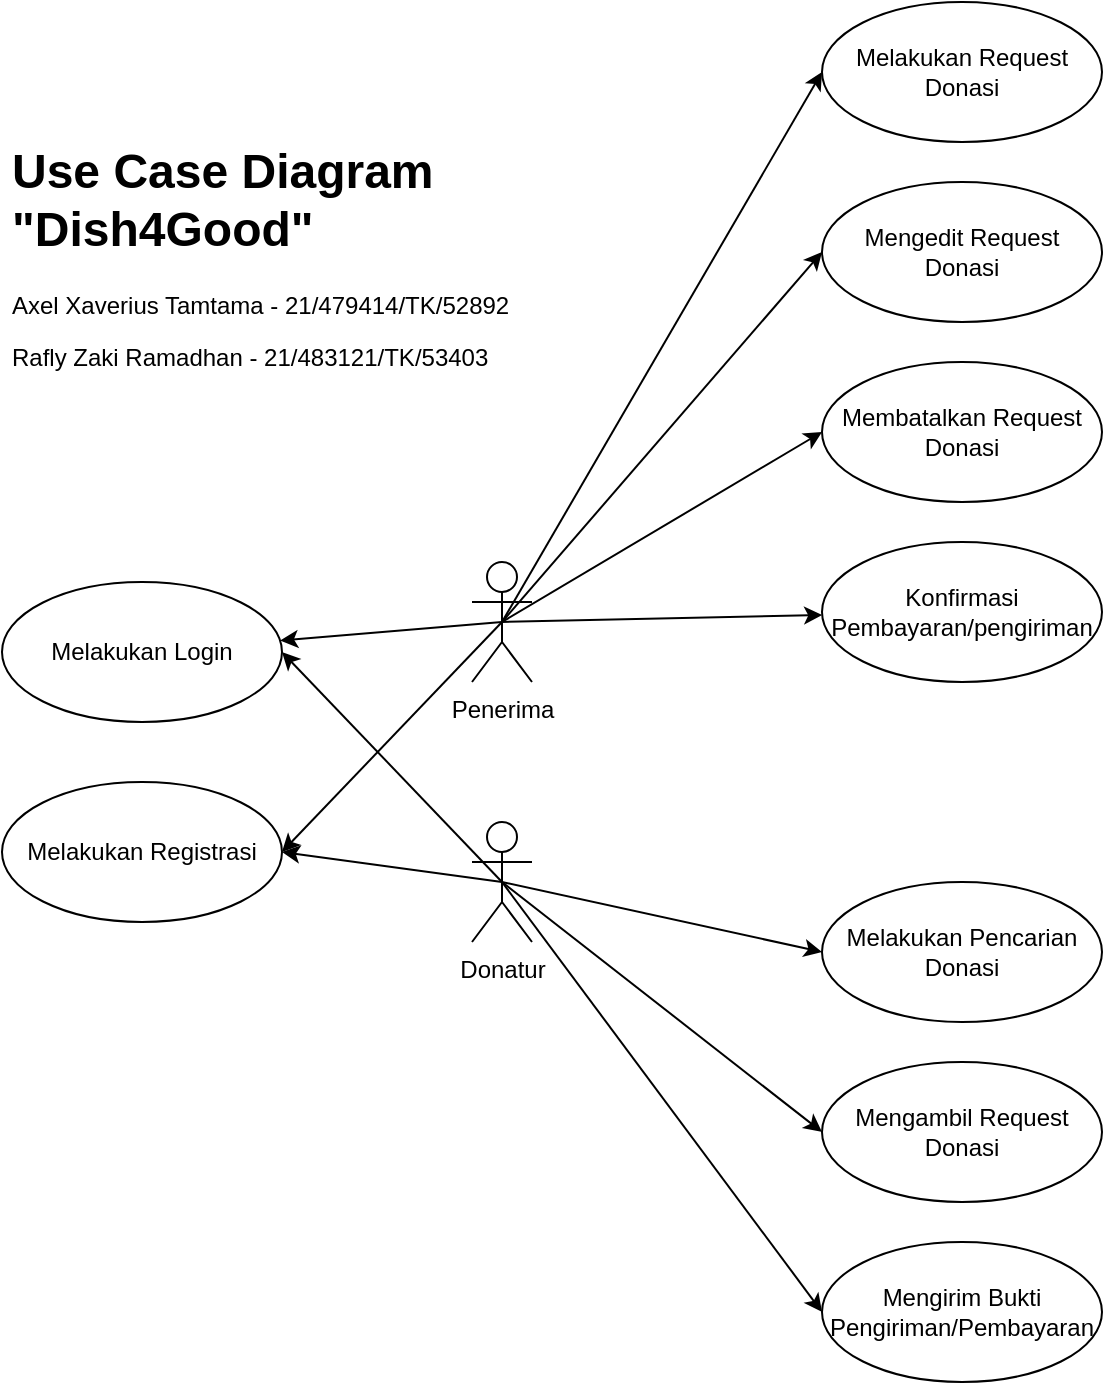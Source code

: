 <mxfile version="21.7.5" type="github" pages="5">
  <diagram name="Use Case Diagram" id="jdizC4G4V4GC6viA4dHk">
    <mxGraphModel dx="1050" dy="566" grid="1" gridSize="10" guides="1" tooltips="1" connect="1" arrows="1" fold="1" page="1" pageScale="1" pageWidth="850" pageHeight="1100" math="0" shadow="0">
      <root>
        <mxCell id="0" />
        <mxCell id="1" parent="0" />
        <mxCell id="Zhkh6xf_W44Lu3d82fxu-1" style="edgeStyle=none;rounded=0;orthogonalLoop=1;jettySize=auto;html=1;exitX=0.5;exitY=0.5;exitDx=0;exitDy=0;exitPerimeter=0;entryX=1;entryY=0.5;entryDx=0;entryDy=0;" edge="1" parent="1" source="Zhkh6xf_W44Lu3d82fxu-6" target="Zhkh6xf_W44Lu3d82fxu-14">
          <mxGeometry relative="1" as="geometry" />
        </mxCell>
        <mxCell id="Zhkh6xf_W44Lu3d82fxu-2" style="edgeStyle=none;rounded=0;orthogonalLoop=1;jettySize=auto;html=1;exitX=0.5;exitY=0.5;exitDx=0;exitDy=0;exitPerimeter=0;entryX=1;entryY=0.5;entryDx=0;entryDy=0;" edge="1" parent="1" source="Zhkh6xf_W44Lu3d82fxu-6" target="Zhkh6xf_W44Lu3d82fxu-15">
          <mxGeometry relative="1" as="geometry" />
        </mxCell>
        <mxCell id="Zhkh6xf_W44Lu3d82fxu-3" style="edgeStyle=none;rounded=0;orthogonalLoop=1;jettySize=auto;html=1;exitX=0.5;exitY=0.5;exitDx=0;exitDy=0;exitPerimeter=0;entryX=0;entryY=0.5;entryDx=0;entryDy=0;" edge="1" parent="1" source="Zhkh6xf_W44Lu3d82fxu-6" target="Zhkh6xf_W44Lu3d82fxu-16">
          <mxGeometry relative="1" as="geometry" />
        </mxCell>
        <mxCell id="Zhkh6xf_W44Lu3d82fxu-4" style="edgeStyle=none;rounded=0;orthogonalLoop=1;jettySize=auto;html=1;exitX=0.5;exitY=0.5;exitDx=0;exitDy=0;exitPerimeter=0;entryX=0;entryY=0.5;entryDx=0;entryDy=0;" edge="1" parent="1" source="Zhkh6xf_W44Lu3d82fxu-6" target="Zhkh6xf_W44Lu3d82fxu-20">
          <mxGeometry relative="1" as="geometry" />
        </mxCell>
        <mxCell id="Zhkh6xf_W44Lu3d82fxu-5" style="edgeStyle=none;rounded=0;orthogonalLoop=1;jettySize=auto;html=1;exitX=0.5;exitY=0.5;exitDx=0;exitDy=0;exitPerimeter=0;entryX=0;entryY=0.5;entryDx=0;entryDy=0;" edge="1" parent="1" source="Zhkh6xf_W44Lu3d82fxu-6" target="Zhkh6xf_W44Lu3d82fxu-21">
          <mxGeometry relative="1" as="geometry" />
        </mxCell>
        <mxCell id="Zhkh6xf_W44Lu3d82fxu-6" value="Donatur" style="shape=umlActor;verticalLabelPosition=bottom;verticalAlign=top;html=1;" vertex="1" parent="1">
          <mxGeometry x="395" y="615" width="30" height="60" as="geometry" />
        </mxCell>
        <mxCell id="Zhkh6xf_W44Lu3d82fxu-7" style="edgeStyle=none;rounded=0;orthogonalLoop=1;jettySize=auto;html=1;exitX=0.5;exitY=0.5;exitDx=0;exitDy=0;exitPerimeter=0;" edge="1" parent="1" source="Zhkh6xf_W44Lu3d82fxu-13" target="Zhkh6xf_W44Lu3d82fxu-15">
          <mxGeometry relative="1" as="geometry" />
        </mxCell>
        <mxCell id="Zhkh6xf_W44Lu3d82fxu-8" style="edgeStyle=none;rounded=0;orthogonalLoop=1;jettySize=auto;html=1;exitX=0.5;exitY=0.5;exitDx=0;exitDy=0;exitPerimeter=0;entryX=1;entryY=0.5;entryDx=0;entryDy=0;" edge="1" parent="1" source="Zhkh6xf_W44Lu3d82fxu-13" target="Zhkh6xf_W44Lu3d82fxu-14">
          <mxGeometry relative="1" as="geometry" />
        </mxCell>
        <mxCell id="Zhkh6xf_W44Lu3d82fxu-9" style="edgeStyle=none;rounded=0;orthogonalLoop=1;jettySize=auto;html=1;exitX=0.5;exitY=0.5;exitDx=0;exitDy=0;exitPerimeter=0;entryX=0;entryY=0.5;entryDx=0;entryDy=0;" edge="1" parent="1" source="Zhkh6xf_W44Lu3d82fxu-13" target="Zhkh6xf_W44Lu3d82fxu-17">
          <mxGeometry relative="1" as="geometry" />
        </mxCell>
        <mxCell id="Zhkh6xf_W44Lu3d82fxu-10" style="edgeStyle=none;rounded=0;orthogonalLoop=1;jettySize=auto;html=1;exitX=0.5;exitY=0.5;exitDx=0;exitDy=0;exitPerimeter=0;entryX=0;entryY=0.5;entryDx=0;entryDy=0;" edge="1" parent="1" source="Zhkh6xf_W44Lu3d82fxu-13" target="Zhkh6xf_W44Lu3d82fxu-18">
          <mxGeometry relative="1" as="geometry" />
        </mxCell>
        <mxCell id="Zhkh6xf_W44Lu3d82fxu-11" style="edgeStyle=none;rounded=0;orthogonalLoop=1;jettySize=auto;html=1;exitX=0.5;exitY=0.5;exitDx=0;exitDy=0;exitPerimeter=0;entryX=0;entryY=0.5;entryDx=0;entryDy=0;" edge="1" parent="1" source="Zhkh6xf_W44Lu3d82fxu-13" target="Zhkh6xf_W44Lu3d82fxu-19">
          <mxGeometry relative="1" as="geometry" />
        </mxCell>
        <mxCell id="Zhkh6xf_W44Lu3d82fxu-12" style="edgeStyle=none;rounded=0;orthogonalLoop=1;jettySize=auto;html=1;exitX=0.5;exitY=0.5;exitDx=0;exitDy=0;exitPerimeter=0;" edge="1" parent="1" source="Zhkh6xf_W44Lu3d82fxu-13" target="Zhkh6xf_W44Lu3d82fxu-22">
          <mxGeometry relative="1" as="geometry" />
        </mxCell>
        <mxCell id="Zhkh6xf_W44Lu3d82fxu-13" value="Penerima" style="shape=umlActor;verticalLabelPosition=bottom;verticalAlign=top;html=1;" vertex="1" parent="1">
          <mxGeometry x="395" y="485" width="30" height="60" as="geometry" />
        </mxCell>
        <mxCell id="Zhkh6xf_W44Lu3d82fxu-14" value="Melakukan Registrasi" style="ellipse;whiteSpace=wrap;html=1;" vertex="1" parent="1">
          <mxGeometry x="160" y="595" width="140" height="70" as="geometry" />
        </mxCell>
        <mxCell id="Zhkh6xf_W44Lu3d82fxu-15" value="Melakukan Login" style="ellipse;whiteSpace=wrap;html=1;" vertex="1" parent="1">
          <mxGeometry x="160" y="495" width="140" height="70" as="geometry" />
        </mxCell>
        <mxCell id="Zhkh6xf_W44Lu3d82fxu-16" value="Melakukan Pencarian Donasi" style="ellipse;whiteSpace=wrap;html=1;" vertex="1" parent="1">
          <mxGeometry x="570" y="645" width="140" height="70" as="geometry" />
        </mxCell>
        <mxCell id="Zhkh6xf_W44Lu3d82fxu-17" value="Melakukan Request Donasi" style="ellipse;whiteSpace=wrap;html=1;" vertex="1" parent="1">
          <mxGeometry x="570" y="205" width="140" height="70" as="geometry" />
        </mxCell>
        <mxCell id="Zhkh6xf_W44Lu3d82fxu-18" value="Mengedit Request Donasi" style="ellipse;whiteSpace=wrap;html=1;" vertex="1" parent="1">
          <mxGeometry x="570" y="295" width="140" height="70" as="geometry" />
        </mxCell>
        <mxCell id="Zhkh6xf_W44Lu3d82fxu-19" value="Membatalkan Request Donasi" style="ellipse;whiteSpace=wrap;html=1;" vertex="1" parent="1">
          <mxGeometry x="570" y="385" width="140" height="70" as="geometry" />
        </mxCell>
        <mxCell id="Zhkh6xf_W44Lu3d82fxu-20" value="Mengambil Request Donasi" style="ellipse;whiteSpace=wrap;html=1;" vertex="1" parent="1">
          <mxGeometry x="570" y="735" width="140" height="70" as="geometry" />
        </mxCell>
        <mxCell id="Zhkh6xf_W44Lu3d82fxu-21" value="Mengirim Bukti Pengiriman/Pembayaran" style="ellipse;whiteSpace=wrap;html=1;" vertex="1" parent="1">
          <mxGeometry x="570" y="825" width="140" height="70" as="geometry" />
        </mxCell>
        <mxCell id="Zhkh6xf_W44Lu3d82fxu-22" value="Konfirmasi Pembayaran/pengiriman" style="ellipse;whiteSpace=wrap;html=1;" vertex="1" parent="1">
          <mxGeometry x="570" y="475" width="140" height="70" as="geometry" />
        </mxCell>
        <mxCell id="Zhkh6xf_W44Lu3d82fxu-23" value="&lt;h1&gt;Use Case Diagram &quot;Dish4Good&quot;&lt;/h1&gt;&lt;p&gt;Axel Xaverius Tamtama - 21/479414/TK/52892&amp;nbsp;&lt;/p&gt;&lt;p&gt;Rafly Zaki Ramadhan - 21/483121/TK/53403&lt;/p&gt;" style="text;html=1;strokeColor=none;fillColor=none;spacing=5;spacingTop=-20;whiteSpace=wrap;overflow=hidden;rounded=0;" vertex="1" parent="1">
          <mxGeometry x="160" y="270" width="280" height="120" as="geometry" />
        </mxCell>
      </root>
    </mxGraphModel>
  </diagram>
  <diagram id="bWpQsI8a0Fwr5JxNZwEe" name="Use Case Diagram - Axel">
    <mxGraphModel dx="1050" dy="566" grid="1" gridSize="10" guides="1" tooltips="1" connect="1" arrows="1" fold="1" page="1" pageScale="1" pageWidth="850" pageHeight="1100" math="0" shadow="0">
      <root>
        <mxCell id="0" />
        <mxCell id="1" parent="0" />
        <mxCell id="-gU4_IUoy-lOwdRJ4B9X-2" style="edgeStyle=none;rounded=0;orthogonalLoop=1;jettySize=auto;html=1;exitX=0.5;exitY=0.5;exitDx=0;exitDy=0;exitPerimeter=0;entryX=0;entryY=0.5;entryDx=0;entryDy=0;" edge="1" parent="1" source="-gU4_IUoy-lOwdRJ4B9X-7" target="-gU4_IUoy-lOwdRJ4B9X-15">
          <mxGeometry relative="1" as="geometry" />
        </mxCell>
        <mxCell id="-gU4_IUoy-lOwdRJ4B9X-3" style="edgeStyle=none;rounded=0;orthogonalLoop=1;jettySize=auto;html=1;exitX=0.5;exitY=0.5;exitDx=0;exitDy=0;exitPerimeter=0;entryX=0;entryY=1;entryDx=0;entryDy=0;" edge="1" parent="1" source="-gU4_IUoy-lOwdRJ4B9X-7" target="-gU4_IUoy-lOwdRJ4B9X-16">
          <mxGeometry relative="1" as="geometry" />
        </mxCell>
        <mxCell id="-gU4_IUoy-lOwdRJ4B9X-4" style="edgeStyle=none;rounded=0;orthogonalLoop=1;jettySize=auto;html=1;exitX=0.5;exitY=0.5;exitDx=0;exitDy=0;exitPerimeter=0;entryX=0;entryY=0.5;entryDx=0;entryDy=0;" edge="1" parent="1" source="-gU4_IUoy-lOwdRJ4B9X-7" target="-gU4_IUoy-lOwdRJ4B9X-17">
          <mxGeometry relative="1" as="geometry" />
        </mxCell>
        <mxCell id="-gU4_IUoy-lOwdRJ4B9X-5" style="edgeStyle=none;rounded=0;orthogonalLoop=1;jettySize=auto;html=1;exitX=0.5;exitY=0.5;exitDx=0;exitDy=0;exitPerimeter=0;entryX=0;entryY=0.5;entryDx=0;entryDy=0;" edge="1" parent="1" source="-gU4_IUoy-lOwdRJ4B9X-7" target="-gU4_IUoy-lOwdRJ4B9X-21">
          <mxGeometry relative="1" as="geometry" />
        </mxCell>
        <mxCell id="-gU4_IUoy-lOwdRJ4B9X-6" style="edgeStyle=none;rounded=0;orthogonalLoop=1;jettySize=auto;html=1;exitX=0.5;exitY=0.5;exitDx=0;exitDy=0;exitPerimeter=0;entryX=0;entryY=0.5;entryDx=0;entryDy=0;" edge="1" parent="1" source="-gU4_IUoy-lOwdRJ4B9X-7" target="-gU4_IUoy-lOwdRJ4B9X-22">
          <mxGeometry relative="1" as="geometry" />
        </mxCell>
        <mxCell id="-gU4_IUoy-lOwdRJ4B9X-7" value="Donatur" style="shape=umlActor;verticalLabelPosition=bottom;verticalAlign=top;html=1;" vertex="1" parent="1">
          <mxGeometry x="150" y="660" width="30" height="60" as="geometry" />
        </mxCell>
        <mxCell id="-gU4_IUoy-lOwdRJ4B9X-8" style="edgeStyle=none;rounded=0;orthogonalLoop=1;jettySize=auto;html=1;exitX=0.5;exitY=0.5;exitDx=0;exitDy=0;exitPerimeter=0;" edge="1" parent="1" source="-gU4_IUoy-lOwdRJ4B9X-14" target="-gU4_IUoy-lOwdRJ4B9X-16">
          <mxGeometry relative="1" as="geometry" />
        </mxCell>
        <mxCell id="-gU4_IUoy-lOwdRJ4B9X-9" style="edgeStyle=none;rounded=0;orthogonalLoop=1;jettySize=auto;html=1;exitX=0.5;exitY=0.5;exitDx=0;exitDy=0;exitPerimeter=0;entryX=0.5;entryY=0;entryDx=0;entryDy=0;" edge="1" parent="1" source="-gU4_IUoy-lOwdRJ4B9X-14" target="-gU4_IUoy-lOwdRJ4B9X-15">
          <mxGeometry relative="1" as="geometry" />
        </mxCell>
        <mxCell id="-gU4_IUoy-lOwdRJ4B9X-10" style="edgeStyle=none;rounded=0;orthogonalLoop=1;jettySize=auto;html=1;exitX=0.5;exitY=0.5;exitDx=0;exitDy=0;exitPerimeter=0;entryX=0;entryY=0.5;entryDx=0;entryDy=0;" edge="1" parent="1" source="-gU4_IUoy-lOwdRJ4B9X-14" target="-gU4_IUoy-lOwdRJ4B9X-18">
          <mxGeometry relative="1" as="geometry" />
        </mxCell>
        <mxCell id="-gU4_IUoy-lOwdRJ4B9X-11" style="edgeStyle=none;rounded=0;orthogonalLoop=1;jettySize=auto;html=1;exitX=0.5;exitY=0.5;exitDx=0;exitDy=0;exitPerimeter=0;entryX=0;entryY=0.5;entryDx=0;entryDy=0;" edge="1" parent="1" source="-gU4_IUoy-lOwdRJ4B9X-14" target="-gU4_IUoy-lOwdRJ4B9X-19">
          <mxGeometry relative="1" as="geometry" />
        </mxCell>
        <mxCell id="-gU4_IUoy-lOwdRJ4B9X-12" style="edgeStyle=none;rounded=0;orthogonalLoop=1;jettySize=auto;html=1;exitX=0.5;exitY=0.5;exitDx=0;exitDy=0;exitPerimeter=0;entryX=0;entryY=0.5;entryDx=0;entryDy=0;" edge="1" parent="1" source="-gU4_IUoy-lOwdRJ4B9X-14" target="-gU4_IUoy-lOwdRJ4B9X-20">
          <mxGeometry relative="1" as="geometry" />
        </mxCell>
        <mxCell id="-gU4_IUoy-lOwdRJ4B9X-13" style="edgeStyle=none;rounded=0;orthogonalLoop=1;jettySize=auto;html=1;exitX=0.5;exitY=0.5;exitDx=0;exitDy=0;exitPerimeter=0;" edge="1" parent="1" source="-gU4_IUoy-lOwdRJ4B9X-14" target="-gU4_IUoy-lOwdRJ4B9X-23">
          <mxGeometry relative="1" as="geometry" />
        </mxCell>
        <mxCell id="-gU4_IUoy-lOwdRJ4B9X-14" value="Penerima" style="shape=umlActor;verticalLabelPosition=bottom;verticalAlign=top;html=1;" vertex="1" parent="1">
          <mxGeometry x="150" y="530" width="30" height="60" as="geometry" />
        </mxCell>
        <mxCell id="-gU4_IUoy-lOwdRJ4B9X-15" value="Melakukan Registrasi" style="ellipse;whiteSpace=wrap;html=1;" vertex="1" parent="1">
          <mxGeometry x="430" y="690" width="140" height="70" as="geometry" />
        </mxCell>
        <mxCell id="-gU4_IUoy-lOwdRJ4B9X-31" style="edgeStyle=none;rounded=0;orthogonalLoop=1;jettySize=auto;html=1;exitX=0.5;exitY=1;exitDx=0;exitDy=0;entryX=0.5;entryY=0;entryDx=0;entryDy=0;dashed=1;" edge="1" parent="1" source="-gU4_IUoy-lOwdRJ4B9X-16" target="-gU4_IUoy-lOwdRJ4B9X-15">
          <mxGeometry relative="1" as="geometry" />
        </mxCell>
        <mxCell id="-gU4_IUoy-lOwdRJ4B9X-16" value="Melakukan Login" style="ellipse;whiteSpace=wrap;html=1;" vertex="1" parent="1">
          <mxGeometry x="430" y="560" width="140" height="70" as="geometry" />
        </mxCell>
        <mxCell id="-gU4_IUoy-lOwdRJ4B9X-32" style="edgeStyle=none;rounded=0;orthogonalLoop=1;jettySize=auto;html=1;exitX=0.5;exitY=0;exitDx=0;exitDy=0;entryX=1;entryY=0.5;entryDx=0;entryDy=0;dashed=1;" edge="1" parent="1" source="-gU4_IUoy-lOwdRJ4B9X-17" target="-gU4_IUoy-lOwdRJ4B9X-16">
          <mxGeometry relative="1" as="geometry" />
        </mxCell>
        <mxCell id="-gU4_IUoy-lOwdRJ4B9X-17" value="Melakukan Pencarian Donasi" style="ellipse;whiteSpace=wrap;html=1;" vertex="1" parent="1">
          <mxGeometry x="690" y="790" width="140" height="70" as="geometry" />
        </mxCell>
        <mxCell id="-gU4_IUoy-lOwdRJ4B9X-27" style="rounded=0;orthogonalLoop=1;jettySize=auto;html=1;exitX=0.5;exitY=1;exitDx=0;exitDy=0;entryX=0.5;entryY=0;entryDx=0;entryDy=0;dashed=1;" edge="1" parent="1" source="-gU4_IUoy-lOwdRJ4B9X-18" target="-gU4_IUoy-lOwdRJ4B9X-16">
          <mxGeometry relative="1" as="geometry" />
        </mxCell>
        <mxCell id="-gU4_IUoy-lOwdRJ4B9X-18" value="Melakukan Request Donasi" style="ellipse;whiteSpace=wrap;html=1;" vertex="1" parent="1">
          <mxGeometry x="450" y="220" width="140" height="70" as="geometry" />
        </mxCell>
        <mxCell id="-gU4_IUoy-lOwdRJ4B9X-28" style="rounded=0;orthogonalLoop=1;jettySize=auto;html=1;exitX=0.5;exitY=1;exitDx=0;exitDy=0;entryX=0.629;entryY=0.006;entryDx=0;entryDy=0;entryPerimeter=0;dashed=1;" edge="1" parent="1" source="-gU4_IUoy-lOwdRJ4B9X-19" target="-gU4_IUoy-lOwdRJ4B9X-16">
          <mxGeometry relative="1" as="geometry" />
        </mxCell>
        <mxCell id="-gU4_IUoy-lOwdRJ4B9X-19" value="Mengedit Request Donasi" style="ellipse;whiteSpace=wrap;html=1;" vertex="1" parent="1">
          <mxGeometry x="550" y="300" width="140" height="70" as="geometry" />
        </mxCell>
        <mxCell id="-gU4_IUoy-lOwdRJ4B9X-29" style="edgeStyle=none;rounded=0;orthogonalLoop=1;jettySize=auto;html=1;exitX=0.5;exitY=1;exitDx=0;exitDy=0;entryX=0.76;entryY=0.074;entryDx=0;entryDy=0;entryPerimeter=0;dashed=1;" edge="1" parent="1" source="-gU4_IUoy-lOwdRJ4B9X-20" target="-gU4_IUoy-lOwdRJ4B9X-16">
          <mxGeometry relative="1" as="geometry" />
        </mxCell>
        <mxCell id="-gU4_IUoy-lOwdRJ4B9X-20" value="Membatalkan Request Donasi" style="ellipse;whiteSpace=wrap;html=1;" vertex="1" parent="1">
          <mxGeometry x="660" y="370" width="140" height="70" as="geometry" />
        </mxCell>
        <mxCell id="-gU4_IUoy-lOwdRJ4B9X-33" style="edgeStyle=none;rounded=0;orthogonalLoop=1;jettySize=auto;html=1;exitX=0.5;exitY=0;exitDx=0;exitDy=0;entryX=1.011;entryY=0.714;entryDx=0;entryDy=0;entryPerimeter=0;dashed=1;" edge="1" parent="1" source="-gU4_IUoy-lOwdRJ4B9X-21" target="-gU4_IUoy-lOwdRJ4B9X-16">
          <mxGeometry relative="1" as="geometry" />
        </mxCell>
        <mxCell id="-gU4_IUoy-lOwdRJ4B9X-21" value="Mengambil Request Donasi" style="ellipse;whiteSpace=wrap;html=1;" vertex="1" parent="1">
          <mxGeometry x="640" y="880" width="140" height="70" as="geometry" />
        </mxCell>
        <mxCell id="-gU4_IUoy-lOwdRJ4B9X-34" style="edgeStyle=none;rounded=0;orthogonalLoop=1;jettySize=auto;html=1;exitX=0.5;exitY=0;exitDx=0;exitDy=0;entryX=0.954;entryY=0.783;entryDx=0;entryDy=0;entryPerimeter=0;dashed=1;" edge="1" parent="1" source="-gU4_IUoy-lOwdRJ4B9X-22" target="-gU4_IUoy-lOwdRJ4B9X-16">
          <mxGeometry relative="1" as="geometry" />
        </mxCell>
        <mxCell id="-gU4_IUoy-lOwdRJ4B9X-22" value="Mengirim Bukti Pengiriman/Pembayaran" style="ellipse;whiteSpace=wrap;html=1;" vertex="1" parent="1">
          <mxGeometry x="530" y="950" width="140" height="70" as="geometry" />
        </mxCell>
        <mxCell id="-gU4_IUoy-lOwdRJ4B9X-30" style="edgeStyle=none;rounded=0;orthogonalLoop=1;jettySize=auto;html=1;exitX=0.5;exitY=1;exitDx=0;exitDy=0;entryX=0.931;entryY=0.211;entryDx=0;entryDy=0;entryPerimeter=0;dashed=1;" edge="1" parent="1" source="-gU4_IUoy-lOwdRJ4B9X-23" target="-gU4_IUoy-lOwdRJ4B9X-16">
          <mxGeometry relative="1" as="geometry" />
        </mxCell>
        <mxCell id="-gU4_IUoy-lOwdRJ4B9X-23" value="Konfirmasi Pembayaran/pengiriman" style="ellipse;whiteSpace=wrap;html=1;" vertex="1" parent="1">
          <mxGeometry x="670" y="490" width="140" height="70" as="geometry" />
        </mxCell>
        <mxCell id="-gU4_IUoy-lOwdRJ4B9X-24" value="&lt;h1&gt;Use Case Diagram &quot;Dish4Good&quot;&lt;/h1&gt;&lt;p&gt;Axel Xaverius Tamtama - 21/479414/TK/52892&amp;nbsp;&lt;/p&gt;&lt;p&gt;Rafly Zaki Ramadhan - 21/483121/TK/53403&lt;/p&gt;" style="text;html=1;strokeColor=none;fillColor=none;spacing=5;spacingTop=-20;whiteSpace=wrap;overflow=hidden;rounded=0;" vertex="1" parent="1">
          <mxGeometry x="80" y="205" width="280" height="120" as="geometry" />
        </mxCell>
        <mxCell id="-gU4_IUoy-lOwdRJ4B9X-35" value="&amp;lt;&amp;lt;include&amp;gt;&amp;gt;" style="text;html=1;strokeColor=none;fillColor=none;align=center;verticalAlign=middle;whiteSpace=wrap;rounded=0;" vertex="1" parent="1">
          <mxGeometry x="450" y="310" width="60" height="30" as="geometry" />
        </mxCell>
        <mxCell id="-gU4_IUoy-lOwdRJ4B9X-36" value="&amp;lt;&amp;lt;include&amp;gt;&amp;gt;" style="text;html=1;strokeColor=none;fillColor=none;align=center;verticalAlign=middle;whiteSpace=wrap;rounded=0;" vertex="1" parent="1">
          <mxGeometry x="530" y="390" width="60" height="30" as="geometry" />
        </mxCell>
        <mxCell id="-gU4_IUoy-lOwdRJ4B9X-37" value="&amp;lt;&amp;lt;include&amp;gt;&amp;gt;" style="text;html=1;strokeColor=none;fillColor=none;align=center;verticalAlign=middle;whiteSpace=wrap;rounded=0;" vertex="1" parent="1">
          <mxGeometry x="600" y="450" width="60" height="30" as="geometry" />
        </mxCell>
        <mxCell id="-gU4_IUoy-lOwdRJ4B9X-38" value="&amp;lt;&amp;lt;include&amp;gt;&amp;gt;" style="text;html=1;strokeColor=none;fillColor=none;align=center;verticalAlign=middle;whiteSpace=wrap;rounded=0;" vertex="1" parent="1">
          <mxGeometry x="650" y="560" width="60" height="30" as="geometry" />
        </mxCell>
        <mxCell id="-gU4_IUoy-lOwdRJ4B9X-39" value="&amp;lt;&amp;lt;include&amp;gt;&amp;gt;" style="text;html=1;strokeColor=none;fillColor=none;align=center;verticalAlign=middle;whiteSpace=wrap;rounded=0;" vertex="1" parent="1">
          <mxGeometry x="730" y="730" width="60" height="30" as="geometry" />
        </mxCell>
        <mxCell id="-gU4_IUoy-lOwdRJ4B9X-40" value="&amp;lt;&amp;lt;include&amp;gt;&amp;gt;" style="text;html=1;strokeColor=none;fillColor=none;align=center;verticalAlign=middle;whiteSpace=wrap;rounded=0;" vertex="1" parent="1">
          <mxGeometry x="650" y="740" width="60" height="30" as="geometry" />
        </mxCell>
        <mxCell id="-gU4_IUoy-lOwdRJ4B9X-41" value="&amp;lt;&amp;lt;include&amp;gt;&amp;gt;" style="text;html=1;strokeColor=none;fillColor=none;align=center;verticalAlign=middle;whiteSpace=wrap;rounded=0;" vertex="1" parent="1">
          <mxGeometry x="590" y="830" width="60" height="30" as="geometry" />
        </mxCell>
      </root>
    </mxGraphModel>
  </diagram>
  <diagram id="-UfNJecPd-INbgN4i0WY" name="Activity Diagram - Donatur">
    <mxGraphModel dx="1050" dy="566" grid="1" gridSize="10" guides="1" tooltips="1" connect="1" arrows="1" fold="1" page="1" pageScale="1" pageWidth="850" pageHeight="1100" math="0" shadow="0">
      <root>
        <mxCell id="0" />
        <mxCell id="1" parent="0" />
        <mxCell id="1BoIZEWAEIYlpZ_a4zZs-1" value="&lt;h1&gt;Activity Diagram Donatur &quot;Dish4Good&quot;&lt;/h1&gt;&lt;p&gt;Axel Xaverius Tamtama - 21/479414/TK/52892&amp;nbsp;&lt;/p&gt;&lt;p&gt;Rafly Zaki Ramadhan - 21/483121/TK/53403&lt;/p&gt;" style="text;html=1;strokeColor=none;fillColor=none;spacing=5;spacingTop=-20;whiteSpace=wrap;overflow=hidden;rounded=0;" vertex="1" parent="1">
          <mxGeometry x="550" y="80" width="320" height="120" as="geometry" />
        </mxCell>
        <mxCell id="1BoIZEWAEIYlpZ_a4zZs-2" value="" style="ellipse;html=1;shape=startState;fillColor=#000000;strokeColor=#ff0000;" vertex="1" parent="1">
          <mxGeometry x="205" y="80" width="30" height="30" as="geometry" />
        </mxCell>
        <mxCell id="1BoIZEWAEIYlpZ_a4zZs-3" value="" style="edgeStyle=orthogonalEdgeStyle;html=1;verticalAlign=bottom;endArrow=open;endSize=8;strokeColor=#ff0000;rounded=0;entryX=0.5;entryY=0;entryDx=0;entryDy=0;" edge="1" parent="1" source="1BoIZEWAEIYlpZ_a4zZs-2" target="1BoIZEWAEIYlpZ_a4zZs-4">
          <mxGeometry relative="1" as="geometry">
            <mxPoint x="220" y="170" as="targetPoint" />
          </mxGeometry>
        </mxCell>
        <mxCell id="1BoIZEWAEIYlpZ_a4zZs-4" value="Donatur melakukan Registrasi" style="rounded=1;whiteSpace=wrap;html=1;arcSize=40;fontColor=#000000;fillColor=#ffffc0;strokeColor=#ff0000;" vertex="1" parent="1">
          <mxGeometry x="160" y="190" width="120" height="40" as="geometry" />
        </mxCell>
        <mxCell id="1BoIZEWAEIYlpZ_a4zZs-5" value="" style="edgeStyle=orthogonalEdgeStyle;html=1;verticalAlign=bottom;endArrow=open;endSize=8;strokeColor=#ff0000;rounded=0;entryX=0.5;entryY=0;entryDx=0;entryDy=0;" edge="1" parent="1" source="1BoIZEWAEIYlpZ_a4zZs-4" target="1BoIZEWAEIYlpZ_a4zZs-6">
          <mxGeometry relative="1" as="geometry">
            <mxPoint x="220" y="290" as="targetPoint" />
          </mxGeometry>
        </mxCell>
        <mxCell id="1BoIZEWAEIYlpZ_a4zZs-6" value="Registrasi dengan memasukan Nama Lengkap, ....." style="rounded=1;whiteSpace=wrap;html=1;arcSize=40;fontColor=#000000;fillColor=#ffffc0;strokeColor=#ff0000;" vertex="1" parent="1">
          <mxGeometry x="160" y="300" width="120" height="50" as="geometry" />
        </mxCell>
        <mxCell id="1BoIZEWAEIYlpZ_a4zZs-7" value="" style="edgeStyle=orthogonalEdgeStyle;html=1;verticalAlign=bottom;endArrow=open;endSize=8;strokeColor=#ff0000;rounded=0;entryX=0.5;entryY=0;entryDx=0;entryDy=0;" edge="1" parent="1" source="1BoIZEWAEIYlpZ_a4zZs-6" target="1BoIZEWAEIYlpZ_a4zZs-8">
          <mxGeometry relative="1" as="geometry">
            <mxPoint x="220" y="400" as="targetPoint" />
          </mxGeometry>
        </mxCell>
        <mxCell id="1BoIZEWAEIYlpZ_a4zZs-8" value="Data regis sesuai" style="rhombus;whiteSpace=wrap;html=1;fontColor=#000000;fillColor=#ffffc0;strokeColor=#ff0000;" vertex="1" parent="1">
          <mxGeometry x="160" y="395" width="120" height="70" as="geometry" />
        </mxCell>
        <mxCell id="1BoIZEWAEIYlpZ_a4zZs-9" value="Gagal regis" style="edgeStyle=orthogonalEdgeStyle;html=1;align=left;verticalAlign=bottom;endArrow=open;endSize=8;strokeColor=#ff0000;rounded=0;entryX=0;entryY=0.5;entryDx=0;entryDy=0;exitX=0;exitY=0.5;exitDx=0;exitDy=0;" edge="1" parent="1" source="1BoIZEWAEIYlpZ_a4zZs-8">
          <mxGeometry x="0.068" y="30" relative="1" as="geometry">
            <mxPoint x="160" y="320" as="targetPoint" />
            <mxPoint x="90" y="430" as="sourcePoint" />
            <Array as="points">
              <mxPoint x="130" y="430" />
              <mxPoint x="130" y="320" />
            </Array>
            <mxPoint as="offset" />
          </mxGeometry>
        </mxCell>
        <mxCell id="1BoIZEWAEIYlpZ_a4zZs-10" value="Regis berhasil" style="edgeStyle=orthogonalEdgeStyle;html=1;align=left;verticalAlign=top;endArrow=open;endSize=8;strokeColor=#ff0000;rounded=0;entryX=0.5;entryY=0;entryDx=0;entryDy=0;" edge="1" parent="1" source="1BoIZEWAEIYlpZ_a4zZs-8" target="1BoIZEWAEIYlpZ_a4zZs-11">
          <mxGeometry x="-0.669" y="-30" relative="1" as="geometry">
            <mxPoint x="220" y="510" as="targetPoint" />
            <mxPoint as="offset" />
          </mxGeometry>
        </mxCell>
        <mxCell id="1BoIZEWAEIYlpZ_a4zZs-11" value="Donatur Melakukan Login" style="rounded=1;whiteSpace=wrap;html=1;arcSize=40;fontColor=#000000;fillColor=#ffffc0;strokeColor=#ff0000;" vertex="1" parent="1">
          <mxGeometry x="160" y="520" width="120" height="40" as="geometry" />
        </mxCell>
        <mxCell id="1BoIZEWAEIYlpZ_a4zZs-12" value="" style="edgeStyle=orthogonalEdgeStyle;html=1;verticalAlign=bottom;endArrow=open;endSize=8;strokeColor=#ff0000;rounded=0;entryX=0.5;entryY=0;entryDx=0;entryDy=0;" edge="1" parent="1" source="1BoIZEWAEIYlpZ_a4zZs-11" target="1BoIZEWAEIYlpZ_a4zZs-13">
          <mxGeometry relative="1" as="geometry">
            <mxPoint x="220" y="620" as="targetPoint" />
          </mxGeometry>
        </mxCell>
        <mxCell id="1BoIZEWAEIYlpZ_a4zZs-13" value="Data Login sesuai" style="rhombus;whiteSpace=wrap;html=1;fontColor=#000000;fillColor=#ffffc0;strokeColor=#ff0000;" vertex="1" parent="1">
          <mxGeometry x="160" y="630" width="120" height="70" as="geometry" />
        </mxCell>
        <mxCell id="1BoIZEWAEIYlpZ_a4zZs-14" value="Gagal Login" style="edgeStyle=orthogonalEdgeStyle;html=1;align=left;verticalAlign=bottom;endArrow=open;endSize=8;strokeColor=#ff0000;rounded=0;entryX=0;entryY=0.5;entryDx=0;entryDy=0;exitX=0;exitY=0.5;exitDx=0;exitDy=0;" edge="1" parent="1" source="1BoIZEWAEIYlpZ_a4zZs-13" target="1BoIZEWAEIYlpZ_a4zZs-11">
          <mxGeometry x="-0.171" y="20" relative="1" as="geometry">
            <mxPoint x="150" y="560" as="targetPoint" />
            <mxPoint x="150" y="670" as="sourcePoint" />
            <Array as="points">
              <mxPoint x="120" y="665" />
              <mxPoint x="120" y="540" />
            </Array>
            <mxPoint as="offset" />
          </mxGeometry>
        </mxCell>
        <mxCell id="1BoIZEWAEIYlpZ_a4zZs-15" value="Melanjutkan ke halaman selantunya" style="rounded=1;whiteSpace=wrap;html=1;arcSize=40;fontColor=#000000;fillColor=#ffffc0;strokeColor=#ff0000;" vertex="1" parent="1">
          <mxGeometry x="160" y="770" width="120" height="40" as="geometry" />
        </mxCell>
        <mxCell id="1BoIZEWAEIYlpZ_a4zZs-16" value="" style="edgeStyle=orthogonalEdgeStyle;html=1;verticalAlign=bottom;endArrow=open;endSize=8;strokeColor=#ff0000;rounded=0;entryX=0;entryY=0.5;entryDx=0;entryDy=0;" edge="1" parent="1" source="1BoIZEWAEIYlpZ_a4zZs-15" target="1BoIZEWAEIYlpZ_a4zZs-18">
          <mxGeometry relative="1" as="geometry">
            <mxPoint x="220" y="870" as="targetPoint" />
          </mxGeometry>
        </mxCell>
        <mxCell id="1BoIZEWAEIYlpZ_a4zZs-17" value="Regis berhasil" style="edgeStyle=orthogonalEdgeStyle;html=1;align=left;verticalAlign=top;endArrow=open;endSize=8;strokeColor=#ff0000;rounded=0;entryX=0.5;entryY=0;entryDx=0;entryDy=0;exitX=0.5;exitY=1;exitDx=0;exitDy=0;" edge="1" parent="1" source="1BoIZEWAEIYlpZ_a4zZs-13" target="1BoIZEWAEIYlpZ_a4zZs-15">
          <mxGeometry x="-0.636" y="-40" relative="1" as="geometry">
            <mxPoint x="219.57" y="755" as="targetPoint" />
            <mxPoint as="offset" />
            <mxPoint x="219.57" y="700" as="sourcePoint" />
          </mxGeometry>
        </mxCell>
        <mxCell id="1BoIZEWAEIYlpZ_a4zZs-18" value="Halaman Beranda" style="rounded=1;whiteSpace=wrap;html=1;arcSize=40;fontColor=#000000;fillColor=#ffffc0;strokeColor=#ff0000;" vertex="1" parent="1">
          <mxGeometry x="400" y="190" width="120" height="40" as="geometry" />
        </mxCell>
        <mxCell id="1BoIZEWAEIYlpZ_a4zZs-19" value="" style="edgeStyle=orthogonalEdgeStyle;html=1;verticalAlign=bottom;endArrow=open;endSize=8;strokeColor=#ff0000;rounded=0;entryX=0.5;entryY=0;entryDx=0;entryDy=0;" edge="1" parent="1" source="1BoIZEWAEIYlpZ_a4zZs-18" target="1BoIZEWAEIYlpZ_a4zZs-20">
          <mxGeometry relative="1" as="geometry">
            <mxPoint x="460" y="290" as="targetPoint" />
          </mxGeometry>
        </mxCell>
        <mxCell id="1BoIZEWAEIYlpZ_a4zZs-20" value="Mengambil Request untuk melakukan donasi" style="rounded=1;whiteSpace=wrap;html=1;arcSize=40;fontColor=#000000;fillColor=#ffffc0;strokeColor=#ff0000;" vertex="1" parent="1">
          <mxGeometry x="400" y="455" width="120" height="60" as="geometry" />
        </mxCell>
        <mxCell id="1BoIZEWAEIYlpZ_a4zZs-21" value="Mencari donasi pada kolom pencarian" style="rounded=1;whiteSpace=wrap;html=1;arcSize=40;fontColor=#000000;fillColor=#ffffc0;strokeColor=#ff0000;" vertex="1" parent="1">
          <mxGeometry x="660" y="320" width="120" height="40" as="geometry" />
        </mxCell>
        <mxCell id="1BoIZEWAEIYlpZ_a4zZs-22" value="" style="edgeStyle=orthogonalEdgeStyle;html=1;verticalAlign=bottom;endArrow=open;endSize=8;strokeColor=#ff0000;rounded=0;entryX=0.5;entryY=0;entryDx=0;entryDy=0;" edge="1" parent="1" source="1BoIZEWAEIYlpZ_a4zZs-21" target="1BoIZEWAEIYlpZ_a4zZs-26">
          <mxGeometry relative="1" as="geometry">
            <mxPoint x="720" y="440" as="targetPoint" />
          </mxGeometry>
        </mxCell>
        <mxCell id="1BoIZEWAEIYlpZ_a4zZs-23" value="" style="edgeStyle=orthogonalEdgeStyle;html=1;verticalAlign=bottom;endArrow=open;endSize=8;strokeColor=#ff0000;rounded=0;entryX=0.5;entryY=0;entryDx=0;entryDy=0;exitX=0.5;exitY=1;exitDx=0;exitDy=0;" edge="1" parent="1" source="1BoIZEWAEIYlpZ_a4zZs-18" target="1BoIZEWAEIYlpZ_a4zZs-21">
          <mxGeometry relative="1" as="geometry">
            <mxPoint x="470" y="330" as="targetPoint" />
            <mxPoint x="470" y="240" as="sourcePoint" />
          </mxGeometry>
        </mxCell>
        <mxCell id="1BoIZEWAEIYlpZ_a4zZs-24" value="Mengkonfirmasi untuk melakukan donasi" style="rounded=1;whiteSpace=wrap;html=1;arcSize=40;fontColor=#000000;fillColor=#ffffc0;strokeColor=#ff0000;" vertex="1" parent="1">
          <mxGeometry x="400" y="710" width="120" height="40" as="geometry" />
        </mxCell>
        <mxCell id="1BoIZEWAEIYlpZ_a4zZs-25" value="" style="edgeStyle=orthogonalEdgeStyle;html=1;verticalAlign=bottom;endArrow=open;endSize=8;strokeColor=#ff0000;rounded=0;entryX=0.5;entryY=0;entryDx=0;entryDy=0;" edge="1" parent="1" source="1BoIZEWAEIYlpZ_a4zZs-24" target="1BoIZEWAEIYlpZ_a4zZs-29">
          <mxGeometry relative="1" as="geometry">
            <mxPoint x="460" y="810" as="targetPoint" />
          </mxGeometry>
        </mxCell>
        <mxCell id="1BoIZEWAEIYlpZ_a4zZs-26" value="Menemukan Daftar Donasi yang dicari" style="rhombus;whiteSpace=wrap;html=1;fontColor=#000000;fillColor=#ffffc0;strokeColor=#ff0000;" vertex="1" parent="1">
          <mxGeometry x="650" y="440" width="140" height="90" as="geometry" />
        </mxCell>
        <mxCell id="1BoIZEWAEIYlpZ_a4zZs-27" value="no" style="edgeStyle=orthogonalEdgeStyle;html=1;align=left;verticalAlign=bottom;endArrow=open;endSize=8;strokeColor=#ff0000;rounded=0;entryX=1;entryY=0.5;entryDx=0;entryDy=0;exitX=1;exitY=0.5;exitDx=0;exitDy=0;" edge="1" parent="1" source="1BoIZEWAEIYlpZ_a4zZs-26" target="1BoIZEWAEIYlpZ_a4zZs-21">
          <mxGeometry x="-0.116" y="10" relative="1" as="geometry">
            <mxPoint x="860" y="490" as="targetPoint" />
            <Array as="points">
              <mxPoint x="820" y="485" />
              <mxPoint x="820" y="340" />
            </Array>
            <mxPoint as="offset" />
          </mxGeometry>
        </mxCell>
        <mxCell id="1BoIZEWAEIYlpZ_a4zZs-28" value="yes" style="edgeStyle=orthogonalEdgeStyle;html=1;align=left;verticalAlign=top;endArrow=open;endSize=8;strokeColor=#ff0000;rounded=0;entryX=1;entryY=0.5;entryDx=0;entryDy=0;" edge="1" parent="1" source="1BoIZEWAEIYlpZ_a4zZs-26" target="1BoIZEWAEIYlpZ_a4zZs-20">
          <mxGeometry x="0.077" y="-15" relative="1" as="geometry">
            <mxPoint x="720" y="570" as="targetPoint" />
            <mxPoint as="offset" />
          </mxGeometry>
        </mxCell>
        <mxCell id="1BoIZEWAEIYlpZ_a4zZs-29" value="Menunggu konfirmasi dari penerima" style="rhombus;whiteSpace=wrap;html=1;fontColor=#000000;fillColor=#ffffc0;strokeColor=#ff0000;" vertex="1" parent="1">
          <mxGeometry x="390" y="815" width="140" height="90" as="geometry" />
        </mxCell>
        <mxCell id="1BoIZEWAEIYlpZ_a4zZs-30" value="no" style="edgeStyle=orthogonalEdgeStyle;html=1;align=left;verticalAlign=bottom;endArrow=open;endSize=8;strokeColor=#ff0000;rounded=0;entryX=0;entryY=0.5;entryDx=0;entryDy=0;" edge="1" parent="1" source="1BoIZEWAEIYlpZ_a4zZs-29" target="1BoIZEWAEIYlpZ_a4zZs-38">
          <mxGeometry x="-1" relative="1" as="geometry">
            <mxPoint x="650" y="860" as="targetPoint" />
          </mxGeometry>
        </mxCell>
        <mxCell id="1BoIZEWAEIYlpZ_a4zZs-31" value="yes" style="edgeStyle=orthogonalEdgeStyle;html=1;align=left;verticalAlign=top;endArrow=open;endSize=8;strokeColor=#ff0000;rounded=0;entryX=0.5;entryY=0;entryDx=0;entryDy=0;exitX=0.5;exitY=1;exitDx=0;exitDy=0;" edge="1" parent="1" source="1BoIZEWAEIYlpZ_a4zZs-29" target="1BoIZEWAEIYlpZ_a4zZs-32">
          <mxGeometry x="-0.4" y="-10" relative="1" as="geometry">
            <mxPoint x="400" y="924.57" as="targetPoint" />
            <mxPoint x="530" y="924.57" as="sourcePoint" />
            <mxPoint as="offset" />
          </mxGeometry>
        </mxCell>
        <mxCell id="1BoIZEWAEIYlpZ_a4zZs-32" value="Mengirim bukti pembayaran" style="rounded=1;whiteSpace=wrap;html=1;arcSize=40;fontColor=#000000;fillColor=#ffffc0;strokeColor=#ff0000;" vertex="1" parent="1">
          <mxGeometry x="400" y="955" width="120" height="40" as="geometry" />
        </mxCell>
        <mxCell id="1BoIZEWAEIYlpZ_a4zZs-33" value="" style="edgeStyle=orthogonalEdgeStyle;html=1;verticalAlign=bottom;endArrow=open;endSize=8;strokeColor=#ff0000;rounded=0;entryX=0;entryY=0.5;entryDx=0;entryDy=0;exitX=0.5;exitY=1;exitDx=0;exitDy=0;" edge="1" parent="1" source="1BoIZEWAEIYlpZ_a4zZs-32" target="1BoIZEWAEIYlpZ_a4zZs-48">
          <mxGeometry relative="1" as="geometry">
            <mxPoint x="460" y="1055" as="targetPoint" />
          </mxGeometry>
        </mxCell>
        <mxCell id="1BoIZEWAEIYlpZ_a4zZs-34" value="Donasi dalam bentuk Uang" style="rounded=1;whiteSpace=wrap;html=1;arcSize=40;fontColor=#000000;fillColor=#ffffc0;strokeColor=#ff0000;" vertex="1" parent="1">
          <mxGeometry x="400" y="600" width="120" height="40" as="geometry" />
        </mxCell>
        <mxCell id="1BoIZEWAEIYlpZ_a4zZs-35" value="" style="edgeStyle=orthogonalEdgeStyle;html=1;verticalAlign=bottom;endArrow=open;endSize=8;strokeColor=#ff0000;rounded=0;entryX=0.5;entryY=0;entryDx=0;entryDy=0;" edge="1" parent="1" source="1BoIZEWAEIYlpZ_a4zZs-34" target="1BoIZEWAEIYlpZ_a4zZs-24">
          <mxGeometry relative="1" as="geometry">
            <mxPoint x="460" y="700" as="targetPoint" />
          </mxGeometry>
        </mxCell>
        <mxCell id="1BoIZEWAEIYlpZ_a4zZs-36" value="Donasi dalam bentuk Makanan" style="rounded=1;whiteSpace=wrap;html=1;arcSize=40;fontColor=#000000;fillColor=#ffffc0;strokeColor=#ff0000;" vertex="1" parent="1">
          <mxGeometry x="740" y="600" width="120" height="40" as="geometry" />
        </mxCell>
        <mxCell id="1BoIZEWAEIYlpZ_a4zZs-37" value="" style="edgeStyle=orthogonalEdgeStyle;html=1;verticalAlign=bottom;endArrow=open;endSize=8;strokeColor=#ff0000;rounded=0;entryX=0.5;entryY=0;entryDx=0;entryDy=0;" edge="1" parent="1" source="1BoIZEWAEIYlpZ_a4zZs-36" target="1BoIZEWAEIYlpZ_a4zZs-41">
          <mxGeometry relative="1" as="geometry">
            <mxPoint x="800" y="700" as="targetPoint" />
          </mxGeometry>
        </mxCell>
        <mxCell id="1BoIZEWAEIYlpZ_a4zZs-38" value="Tidak melakukan Donasi" style="rounded=1;whiteSpace=wrap;html=1;arcSize=40;fontColor=#000000;fillColor=#ffffc0;strokeColor=#ff0000;" vertex="1" parent="1">
          <mxGeometry x="570" y="840" width="120" height="40" as="geometry" />
        </mxCell>
        <mxCell id="1BoIZEWAEIYlpZ_a4zZs-39" value="" style="edgeStyle=orthogonalEdgeStyle;html=1;verticalAlign=bottom;endArrow=open;endSize=8;strokeColor=#ff0000;rounded=0;exitX=0.5;exitY=1;exitDx=0;exitDy=0;entryX=0.5;entryY=0;entryDx=0;entryDy=0;" edge="1" parent="1" source="1BoIZEWAEIYlpZ_a4zZs-20" target="1BoIZEWAEIYlpZ_a4zZs-34">
          <mxGeometry relative="1" as="geometry">
            <mxPoint x="470" y="710" as="targetPoint" />
            <mxPoint x="470" y="650" as="sourcePoint" />
          </mxGeometry>
        </mxCell>
        <mxCell id="1BoIZEWAEIYlpZ_a4zZs-40" value="" style="edgeStyle=orthogonalEdgeStyle;html=1;verticalAlign=bottom;endArrow=open;endSize=8;strokeColor=#ff0000;rounded=0;exitX=0.5;exitY=1;exitDx=0;exitDy=0;entryX=0.5;entryY=0;entryDx=0;entryDy=0;" edge="1" parent="1" source="1BoIZEWAEIYlpZ_a4zZs-20" target="1BoIZEWAEIYlpZ_a4zZs-36">
          <mxGeometry relative="1" as="geometry">
            <mxPoint x="480" y="720" as="targetPoint" />
            <mxPoint x="480" y="660" as="sourcePoint" />
            <Array as="points">
              <mxPoint x="460" y="570" />
              <mxPoint x="780" y="570" />
            </Array>
          </mxGeometry>
        </mxCell>
        <mxCell id="1BoIZEWAEIYlpZ_a4zZs-41" value="Mengkonfirmasi untuk melakukan donasi" style="rounded=1;whiteSpace=wrap;html=1;arcSize=40;fontColor=#000000;fillColor=#ffffc0;strokeColor=#ff0000;" vertex="1" parent="1">
          <mxGeometry x="740" y="710" width="120" height="40" as="geometry" />
        </mxCell>
        <mxCell id="1BoIZEWAEIYlpZ_a4zZs-42" value="" style="edgeStyle=orthogonalEdgeStyle;html=1;verticalAlign=bottom;endArrow=open;endSize=8;strokeColor=#ff0000;rounded=0;entryX=0.5;entryY=0;entryDx=0;entryDy=0;" edge="1" parent="1" source="1BoIZEWAEIYlpZ_a4zZs-41" target="1BoIZEWAEIYlpZ_a4zZs-43">
          <mxGeometry relative="1" as="geometry">
            <mxPoint x="800" y="810" as="targetPoint" />
          </mxGeometry>
        </mxCell>
        <mxCell id="1BoIZEWAEIYlpZ_a4zZs-43" value="Menunggu konfirmasi dari penerima" style="rhombus;whiteSpace=wrap;html=1;fontColor=#000000;fillColor=#ffffc0;strokeColor=#ff0000;" vertex="1" parent="1">
          <mxGeometry x="730" y="815" width="140" height="90" as="geometry" />
        </mxCell>
        <mxCell id="1BoIZEWAEIYlpZ_a4zZs-44" value="yes" style="edgeStyle=orthogonalEdgeStyle;html=1;align=left;verticalAlign=top;endArrow=open;endSize=8;strokeColor=#ff0000;rounded=0;entryX=0.5;entryY=0;entryDx=0;entryDy=0;exitX=0.5;exitY=1;exitDx=0;exitDy=0;" edge="1" parent="1" source="1BoIZEWAEIYlpZ_a4zZs-43" target="1BoIZEWAEIYlpZ_a4zZs-45">
          <mxGeometry x="-0.4" y="-10" relative="1" as="geometry">
            <mxPoint x="740" y="924.57" as="targetPoint" />
            <mxPoint x="870" y="924.57" as="sourcePoint" />
            <mxPoint as="offset" />
          </mxGeometry>
        </mxCell>
        <mxCell id="1BoIZEWAEIYlpZ_a4zZs-45" value="Mengirim bukti pengiriman" style="rounded=1;whiteSpace=wrap;html=1;arcSize=40;fontColor=#000000;fillColor=#ffffc0;strokeColor=#ff0000;" vertex="1" parent="1">
          <mxGeometry x="740" y="955" width="120" height="40" as="geometry" />
        </mxCell>
        <mxCell id="1BoIZEWAEIYlpZ_a4zZs-46" value="" style="edgeStyle=orthogonalEdgeStyle;html=1;verticalAlign=bottom;endArrow=open;endSize=8;strokeColor=#ff0000;rounded=0;entryX=1;entryY=0.5;entryDx=0;entryDy=0;exitX=0.5;exitY=1;exitDx=0;exitDy=0;" edge="1" parent="1" source="1BoIZEWAEIYlpZ_a4zZs-45" target="1BoIZEWAEIYlpZ_a4zZs-48">
          <mxGeometry relative="1" as="geometry">
            <mxPoint x="800" y="1055" as="targetPoint" />
          </mxGeometry>
        </mxCell>
        <mxCell id="1BoIZEWAEIYlpZ_a4zZs-47" value="no" style="edgeStyle=orthogonalEdgeStyle;html=1;align=left;verticalAlign=bottom;endArrow=open;endSize=8;strokeColor=#ff0000;rounded=0;entryX=1;entryY=0.5;entryDx=0;entryDy=0;exitX=0;exitY=0.5;exitDx=0;exitDy=0;" edge="1" parent="1" source="1BoIZEWAEIYlpZ_a4zZs-43" target="1BoIZEWAEIYlpZ_a4zZs-38">
          <mxGeometry relative="1" as="geometry">
            <mxPoint x="580" y="870" as="targetPoint" />
            <mxPoint x="540" y="870" as="sourcePoint" />
            <mxPoint as="offset" />
          </mxGeometry>
        </mxCell>
        <mxCell id="1BoIZEWAEIYlpZ_a4zZs-48" value="Penerima melakukan konfirmasi menerima donasi" style="rounded=1;whiteSpace=wrap;html=1;arcSize=40;fontColor=#000000;fillColor=#ffffc0;strokeColor=#ff0000;" vertex="1" parent="1">
          <mxGeometry x="570" y="1020" width="120" height="40" as="geometry" />
        </mxCell>
        <mxCell id="1BoIZEWAEIYlpZ_a4zZs-49" value="" style="edgeStyle=orthogonalEdgeStyle;html=1;verticalAlign=bottom;endArrow=open;endSize=8;strokeColor=#ff0000;rounded=0;entryX=0.5;entryY=0;entryDx=0;entryDy=0;" edge="1" parent="1" source="1BoIZEWAEIYlpZ_a4zZs-48" target="1BoIZEWAEIYlpZ_a4zZs-50">
          <mxGeometry relative="1" as="geometry">
            <mxPoint x="630" y="1130" as="targetPoint" />
          </mxGeometry>
        </mxCell>
        <mxCell id="1BoIZEWAEIYlpZ_a4zZs-50" value="Donasi Berhasil" style="rounded=1;whiteSpace=wrap;html=1;arcSize=40;fontColor=#000000;fillColor=#ffffc0;strokeColor=#ff0000;" vertex="1" parent="1">
          <mxGeometry x="570" y="1140" width="120" height="40" as="geometry" />
        </mxCell>
        <mxCell id="1BoIZEWAEIYlpZ_a4zZs-51" value="" style="edgeStyle=orthogonalEdgeStyle;html=1;verticalAlign=bottom;endArrow=open;endSize=8;strokeColor=#ff0000;rounded=0;entryX=0.5;entryY=0;entryDx=0;entryDy=0;" edge="1" parent="1" source="1BoIZEWAEIYlpZ_a4zZs-50" target="1BoIZEWAEIYlpZ_a4zZs-52">
          <mxGeometry relative="1" as="geometry">
            <mxPoint x="630" y="1250" as="targetPoint" />
          </mxGeometry>
        </mxCell>
        <mxCell id="1BoIZEWAEIYlpZ_a4zZs-52" value="" style="ellipse;html=1;shape=endState;fillColor=#000000;strokeColor=#ff0000;" vertex="1" parent="1">
          <mxGeometry x="615" y="1270" width="30" height="30" as="geometry" />
        </mxCell>
      </root>
    </mxGraphModel>
  </diagram>
  <diagram id="I1IsmQq9NsjMlK6fANi5" name="Activity Diagram - Penerima">
    <mxGraphModel dx="1050" dy="566" grid="1" gridSize="10" guides="1" tooltips="1" connect="1" arrows="1" fold="1" page="1" pageScale="1" pageWidth="850" pageHeight="1100" math="0" shadow="0">
      <root>
        <mxCell id="0" />
        <mxCell id="1" parent="0" />
        <mxCell id="s24S1BD6oTyN8UOtGLjB-1" value="&lt;h1&gt;Activity Diagram Penerima &quot;Dish4Good&quot;&lt;/h1&gt;&lt;p&gt;Axel Xaverius Tamtama - 21/479414/TK/52892&amp;nbsp;&lt;/p&gt;&lt;p&gt;Rafly Zaki Ramadhan - 21/483121/TK/53403&lt;/p&gt;" style="text;html=1;strokeColor=none;fillColor=none;spacing=5;spacingTop=-20;whiteSpace=wrap;overflow=hidden;rounded=0;" vertex="1" parent="1">
          <mxGeometry x="550" y="80" width="320" height="120" as="geometry" />
        </mxCell>
        <mxCell id="s24S1BD6oTyN8UOtGLjB-2" value="" style="ellipse;html=1;shape=startState;fillColor=#000000;strokeColor=#ff0000;" vertex="1" parent="1">
          <mxGeometry x="205" y="80" width="30" height="30" as="geometry" />
        </mxCell>
        <mxCell id="s24S1BD6oTyN8UOtGLjB-3" value="" style="edgeStyle=orthogonalEdgeStyle;html=1;verticalAlign=bottom;endArrow=open;endSize=8;strokeColor=#ff0000;rounded=0;entryX=0.5;entryY=0;entryDx=0;entryDy=0;" edge="1" parent="1" source="s24S1BD6oTyN8UOtGLjB-2" target="s24S1BD6oTyN8UOtGLjB-4">
          <mxGeometry relative="1" as="geometry">
            <mxPoint x="220" y="170" as="targetPoint" />
          </mxGeometry>
        </mxCell>
        <mxCell id="s24S1BD6oTyN8UOtGLjB-4" value="Penerima melakukan Registrasi" style="rounded=1;whiteSpace=wrap;html=1;arcSize=40;fontColor=#000000;fillColor=#ffffc0;strokeColor=#ff0000;" vertex="1" parent="1">
          <mxGeometry x="160" y="190" width="120" height="40" as="geometry" />
        </mxCell>
        <mxCell id="s24S1BD6oTyN8UOtGLjB-5" value="" style="edgeStyle=orthogonalEdgeStyle;html=1;verticalAlign=bottom;endArrow=open;endSize=8;strokeColor=#ff0000;rounded=0;entryX=0.5;entryY=0;entryDx=0;entryDy=0;" edge="1" parent="1" source="s24S1BD6oTyN8UOtGLjB-4" target="s24S1BD6oTyN8UOtGLjB-6">
          <mxGeometry relative="1" as="geometry">
            <mxPoint x="220" y="290" as="targetPoint" />
          </mxGeometry>
        </mxCell>
        <mxCell id="s24S1BD6oTyN8UOtGLjB-6" value="Registrasi dengan memasukan Nama Lengkap, ....." style="rounded=1;whiteSpace=wrap;html=1;arcSize=40;fontColor=#000000;fillColor=#ffffc0;strokeColor=#ff0000;" vertex="1" parent="1">
          <mxGeometry x="160" y="300" width="120" height="50" as="geometry" />
        </mxCell>
        <mxCell id="s24S1BD6oTyN8UOtGLjB-7" value="" style="edgeStyle=orthogonalEdgeStyle;html=1;verticalAlign=bottom;endArrow=open;endSize=8;strokeColor=#ff0000;rounded=0;entryX=0.5;entryY=0;entryDx=0;entryDy=0;" edge="1" parent="1" source="s24S1BD6oTyN8UOtGLjB-6" target="s24S1BD6oTyN8UOtGLjB-8">
          <mxGeometry relative="1" as="geometry">
            <mxPoint x="220" y="400" as="targetPoint" />
          </mxGeometry>
        </mxCell>
        <mxCell id="s24S1BD6oTyN8UOtGLjB-8" value="Data regis sesuai" style="rhombus;whiteSpace=wrap;html=1;fontColor=#000000;fillColor=#ffffc0;strokeColor=#ff0000;" vertex="1" parent="1">
          <mxGeometry x="160" y="395" width="120" height="70" as="geometry" />
        </mxCell>
        <mxCell id="s24S1BD6oTyN8UOtGLjB-9" value="Gagal regis" style="edgeStyle=orthogonalEdgeStyle;html=1;align=left;verticalAlign=bottom;endArrow=open;endSize=8;strokeColor=#ff0000;rounded=0;entryX=0;entryY=0.5;entryDx=0;entryDy=0;exitX=0;exitY=0.5;exitDx=0;exitDy=0;" edge="1" parent="1" source="s24S1BD6oTyN8UOtGLjB-8">
          <mxGeometry x="0.068" y="30" relative="1" as="geometry">
            <mxPoint x="160" y="320" as="targetPoint" />
            <mxPoint x="90" y="430" as="sourcePoint" />
            <Array as="points">
              <mxPoint x="130" y="430" />
              <mxPoint x="130" y="320" />
            </Array>
            <mxPoint as="offset" />
          </mxGeometry>
        </mxCell>
        <mxCell id="s24S1BD6oTyN8UOtGLjB-10" value="Regis berhasil" style="edgeStyle=orthogonalEdgeStyle;html=1;align=left;verticalAlign=top;endArrow=open;endSize=8;strokeColor=#ff0000;rounded=0;entryX=0.5;entryY=0;entryDx=0;entryDy=0;" edge="1" parent="1" source="s24S1BD6oTyN8UOtGLjB-8" target="s24S1BD6oTyN8UOtGLjB-11">
          <mxGeometry x="-0.669" y="-30" relative="1" as="geometry">
            <mxPoint x="220" y="510" as="targetPoint" />
            <mxPoint as="offset" />
          </mxGeometry>
        </mxCell>
        <mxCell id="s24S1BD6oTyN8UOtGLjB-11" value="Penerima Melakukan Login" style="rounded=1;whiteSpace=wrap;html=1;arcSize=40;fontColor=#000000;fillColor=#ffffc0;strokeColor=#ff0000;" vertex="1" parent="1">
          <mxGeometry x="160" y="520" width="120" height="40" as="geometry" />
        </mxCell>
        <mxCell id="s24S1BD6oTyN8UOtGLjB-12" value="" style="edgeStyle=orthogonalEdgeStyle;html=1;verticalAlign=bottom;endArrow=open;endSize=8;strokeColor=#ff0000;rounded=0;entryX=0.5;entryY=0;entryDx=0;entryDy=0;" edge="1" parent="1" source="s24S1BD6oTyN8UOtGLjB-11" target="s24S1BD6oTyN8UOtGLjB-13">
          <mxGeometry relative="1" as="geometry">
            <mxPoint x="220" y="620" as="targetPoint" />
          </mxGeometry>
        </mxCell>
        <mxCell id="s24S1BD6oTyN8UOtGLjB-13" value="Data Login sesuai" style="rhombus;whiteSpace=wrap;html=1;fontColor=#000000;fillColor=#ffffc0;strokeColor=#ff0000;" vertex="1" parent="1">
          <mxGeometry x="160" y="630" width="120" height="70" as="geometry" />
        </mxCell>
        <mxCell id="s24S1BD6oTyN8UOtGLjB-14" value="Gagal Login" style="edgeStyle=orthogonalEdgeStyle;html=1;align=left;verticalAlign=bottom;endArrow=open;endSize=8;strokeColor=#ff0000;rounded=0;entryX=0;entryY=0.5;entryDx=0;entryDy=0;exitX=0;exitY=0.5;exitDx=0;exitDy=0;" edge="1" parent="1" source="s24S1BD6oTyN8UOtGLjB-13" target="s24S1BD6oTyN8UOtGLjB-11">
          <mxGeometry x="-0.171" y="20" relative="1" as="geometry">
            <mxPoint x="150" y="560" as="targetPoint" />
            <mxPoint x="150" y="670" as="sourcePoint" />
            <Array as="points">
              <mxPoint x="120" y="665" />
              <mxPoint x="120" y="540" />
            </Array>
            <mxPoint as="offset" />
          </mxGeometry>
        </mxCell>
        <mxCell id="s24S1BD6oTyN8UOtGLjB-15" value="Melanjutkan ke halaman selantunya" style="rounded=1;whiteSpace=wrap;html=1;arcSize=40;fontColor=#000000;fillColor=#ffffc0;strokeColor=#ff0000;" vertex="1" parent="1">
          <mxGeometry x="160" y="770" width="120" height="40" as="geometry" />
        </mxCell>
        <mxCell id="s24S1BD6oTyN8UOtGLjB-16" value="" style="edgeStyle=orthogonalEdgeStyle;html=1;verticalAlign=bottom;endArrow=open;endSize=8;strokeColor=#ff0000;rounded=0;entryX=0;entryY=0.5;entryDx=0;entryDy=0;" edge="1" parent="1" source="s24S1BD6oTyN8UOtGLjB-15" target="s24S1BD6oTyN8UOtGLjB-18">
          <mxGeometry relative="1" as="geometry">
            <mxPoint x="220" y="870" as="targetPoint" />
          </mxGeometry>
        </mxCell>
        <mxCell id="s24S1BD6oTyN8UOtGLjB-17" value="Regis berhasil" style="edgeStyle=orthogonalEdgeStyle;html=1;align=left;verticalAlign=top;endArrow=open;endSize=8;strokeColor=#ff0000;rounded=0;entryX=0.5;entryY=0;entryDx=0;entryDy=0;exitX=0.5;exitY=1;exitDx=0;exitDy=0;" edge="1" parent="1" source="s24S1BD6oTyN8UOtGLjB-13" target="s24S1BD6oTyN8UOtGLjB-15">
          <mxGeometry x="-0.636" y="-40" relative="1" as="geometry">
            <mxPoint x="219.57" y="755" as="targetPoint" />
            <mxPoint as="offset" />
            <mxPoint x="219.57" y="700" as="sourcePoint" />
          </mxGeometry>
        </mxCell>
        <mxCell id="s24S1BD6oTyN8UOtGLjB-18" value="Halaman Beranda" style="rounded=1;whiteSpace=wrap;html=1;arcSize=40;fontColor=#000000;fillColor=#ffffc0;strokeColor=#ff0000;" vertex="1" parent="1">
          <mxGeometry x="400" y="190" width="120" height="40" as="geometry" />
        </mxCell>
        <mxCell id="s24S1BD6oTyN8UOtGLjB-19" value="" style="edgeStyle=orthogonalEdgeStyle;html=1;verticalAlign=bottom;endArrow=open;endSize=8;strokeColor=#ff0000;rounded=0;entryX=0.5;entryY=0;entryDx=0;entryDy=0;" edge="1" parent="1" source="s24S1BD6oTyN8UOtGLjB-18" target="s24S1BD6oTyN8UOtGLjB-20">
          <mxGeometry relative="1" as="geometry">
            <mxPoint x="460" y="290" as="targetPoint" />
          </mxGeometry>
        </mxCell>
        <mxCell id="s24S1BD6oTyN8UOtGLjB-20" value="Mengisi Request Donasi" style="rounded=1;whiteSpace=wrap;html=1;arcSize=40;fontColor=#000000;fillColor=#ffffc0;strokeColor=#ff0000;" vertex="1" parent="1">
          <mxGeometry x="400" y="280" width="120" height="60" as="geometry" />
        </mxCell>
        <mxCell id="s24S1BD6oTyN8UOtGLjB-21" value="Mencari donatur" style="rounded=1;whiteSpace=wrap;html=1;arcSize=40;fontColor=#000000;fillColor=#ffffc0;strokeColor=#ff0000;" vertex="1" parent="1">
          <mxGeometry x="400" y="535" width="120" height="40" as="geometry" />
        </mxCell>
        <mxCell id="s24S1BD6oTyN8UOtGLjB-22" value="" style="edgeStyle=orthogonalEdgeStyle;html=1;verticalAlign=bottom;endArrow=open;endSize=8;strokeColor=#ff0000;rounded=0;entryX=0.5;entryY=0;entryDx=0;entryDy=0;" edge="1" parent="1" source="s24S1BD6oTyN8UOtGLjB-21">
          <mxGeometry relative="1" as="geometry">
            <mxPoint x="460" y="620" as="targetPoint" />
          </mxGeometry>
        </mxCell>
        <mxCell id="s24S1BD6oTyN8UOtGLjB-23" value="Mengunggah request" style="rounded=1;whiteSpace=wrap;html=1;arcSize=40;fontColor=#000000;fillColor=#ffffc0;strokeColor=#ff0000;" vertex="1" parent="1">
          <mxGeometry x="400" y="425" width="120" height="40" as="geometry" />
        </mxCell>
        <mxCell id="s24S1BD6oTyN8UOtGLjB-24" value="" style="edgeStyle=orthogonalEdgeStyle;html=1;verticalAlign=bottom;endArrow=open;endSize=8;strokeColor=#ff0000;rounded=0;entryX=0.5;entryY=0;entryDx=0;entryDy=0;" edge="1" parent="1" source="s24S1BD6oTyN8UOtGLjB-23" target="s24S1BD6oTyN8UOtGLjB-21">
          <mxGeometry relative="1" as="geometry">
            <mxPoint x="460" y="525" as="targetPoint" />
          </mxGeometry>
        </mxCell>
        <mxCell id="s24S1BD6oTyN8UOtGLjB-25" value="" style="edgeStyle=orthogonalEdgeStyle;html=1;verticalAlign=bottom;endArrow=open;endSize=8;strokeColor=#ff0000;rounded=0;exitX=0.5;exitY=1;exitDx=0;exitDy=0;entryX=0.5;entryY=0;entryDx=0;entryDy=0;" edge="1" parent="1" source="s24S1BD6oTyN8UOtGLjB-20" target="s24S1BD6oTyN8UOtGLjB-23">
          <mxGeometry relative="1" as="geometry">
            <mxPoint x="470" y="535" as="targetPoint" />
            <mxPoint x="470" y="475" as="sourcePoint" />
          </mxGeometry>
        </mxCell>
        <mxCell id="s24S1BD6oTyN8UOtGLjB-26" value="Mengedit data request" style="rounded=1;whiteSpace=wrap;html=1;arcSize=40;fontColor=#000000;fillColor=#ffffc0;strokeColor=#ff0000;" vertex="1" parent="1">
          <mxGeometry x="570" y="425" width="120" height="40" as="geometry" />
        </mxCell>
        <mxCell id="s24S1BD6oTyN8UOtGLjB-27" value="Membatalkan request" style="rounded=1;whiteSpace=wrap;html=1;arcSize=40;fontColor=#000000;fillColor=#ffffc0;strokeColor=#ff0000;" vertex="1" parent="1">
          <mxGeometry x="740" y="425" width="120" height="40" as="geometry" />
        </mxCell>
        <mxCell id="s24S1BD6oTyN8UOtGLjB-28" value="" style="edgeStyle=orthogonalEdgeStyle;html=1;verticalAlign=bottom;endArrow=open;endSize=8;strokeColor=#ff0000;rounded=0;exitX=0.5;exitY=1;exitDx=0;exitDy=0;entryX=0.5;entryY=0;entryDx=0;entryDy=0;" edge="1" parent="1" source="s24S1BD6oTyN8UOtGLjB-20" target="s24S1BD6oTyN8UOtGLjB-26">
          <mxGeometry relative="1" as="geometry">
            <mxPoint x="470" y="435" as="targetPoint" />
            <mxPoint x="470" y="350" as="sourcePoint" />
          </mxGeometry>
        </mxCell>
        <mxCell id="s24S1BD6oTyN8UOtGLjB-29" value="" style="edgeStyle=orthogonalEdgeStyle;html=1;verticalAlign=bottom;endArrow=open;endSize=8;strokeColor=#ff0000;rounded=0;exitX=0.5;exitY=1;exitDx=0;exitDy=0;entryX=0.5;entryY=0;entryDx=0;entryDy=0;" edge="1" parent="1" source="s24S1BD6oTyN8UOtGLjB-20" target="s24S1BD6oTyN8UOtGLjB-27">
          <mxGeometry relative="1" as="geometry">
            <mxPoint x="480" y="445" as="targetPoint" />
            <mxPoint x="480" y="360" as="sourcePoint" />
          </mxGeometry>
        </mxCell>
        <mxCell id="s24S1BD6oTyN8UOtGLjB-30" value="" style="edgeStyle=orthogonalEdgeStyle;html=1;verticalAlign=bottom;endArrow=open;endSize=8;strokeColor=#ff0000;rounded=0;exitX=0;exitY=0.5;exitDx=0;exitDy=0;entryX=1;entryY=0.5;entryDx=0;entryDy=0;" edge="1" parent="1" source="s24S1BD6oTyN8UOtGLjB-26" target="s24S1BD6oTyN8UOtGLjB-23">
          <mxGeometry relative="1" as="geometry">
            <mxPoint x="490" y="455" as="targetPoint" />
            <mxPoint x="490" y="370" as="sourcePoint" />
          </mxGeometry>
        </mxCell>
        <mxCell id="s24S1BD6oTyN8UOtGLjB-31" value="Konfirmasi Donatur" style="rounded=1;whiteSpace=wrap;html=1;arcSize=40;fontColor=#000000;fillColor=#ffffc0;strokeColor=#ff0000;" vertex="1" parent="1">
          <mxGeometry x="400" y="710" width="120" height="40" as="geometry" />
        </mxCell>
        <mxCell id="s24S1BD6oTyN8UOtGLjB-32" value="Menunggu Pembayaran/Pengiriman" style="rounded=1;whiteSpace=wrap;html=1;arcSize=40;fontColor=#000000;fillColor=#ffffc0;strokeColor=#ff0000;" vertex="1" parent="1">
          <mxGeometry x="380" y="810" width="160" height="40" as="geometry" />
        </mxCell>
        <mxCell id="s24S1BD6oTyN8UOtGLjB-33" value="Donatur melakukan pembayaran/pengiriman" style="rhombus;whiteSpace=wrap;html=1;fontColor=#000000;fillColor=#ffffc0;strokeColor=#ff0000;" vertex="1" parent="1">
          <mxGeometry x="370" y="900" width="180" height="90" as="geometry" />
        </mxCell>
        <mxCell id="s24S1BD6oTyN8UOtGLjB-34" value="no" style="edgeStyle=orthogonalEdgeStyle;html=1;align=left;verticalAlign=bottom;endArrow=open;endSize=8;strokeColor=#ff0000;rounded=0;entryX=0;entryY=0.5;entryDx=0;entryDy=0;" edge="1" parent="1" source="s24S1BD6oTyN8UOtGLjB-33" target="s24S1BD6oTyN8UOtGLjB-39">
          <mxGeometry x="-1" relative="1" as="geometry">
            <mxPoint x="605" y="960" as="targetPoint" />
          </mxGeometry>
        </mxCell>
        <mxCell id="s24S1BD6oTyN8UOtGLjB-35" value="yes" style="edgeStyle=orthogonalEdgeStyle;html=1;align=left;verticalAlign=top;endArrow=open;endSize=8;strokeColor=#ff0000;rounded=0;entryX=0.5;entryY=0;entryDx=0;entryDy=0;" edge="1" parent="1" source="s24S1BD6oTyN8UOtGLjB-33" target="s24S1BD6oTyN8UOtGLjB-37">
          <mxGeometry x="-0.25" y="-20" relative="1" as="geometry">
            <mxPoint x="465" y="1040" as="targetPoint" />
            <mxPoint as="offset" />
          </mxGeometry>
        </mxCell>
        <mxCell id="s24S1BD6oTyN8UOtGLjB-36" value="Mendapat donatur" style="rounded=1;whiteSpace=wrap;html=1;arcSize=40;fontColor=#000000;fillColor=#ffffc0;strokeColor=#ff0000;" vertex="1" parent="1">
          <mxGeometry x="400" y="620" width="120" height="40" as="geometry" />
        </mxCell>
        <mxCell id="s24S1BD6oTyN8UOtGLjB-37" value="Penerima melakukan konfirmasi menerima donasi" style="rounded=1;whiteSpace=wrap;html=1;arcSize=40;fontColor=#000000;fillColor=#ffffc0;strokeColor=#ff0000;" vertex="1" parent="1">
          <mxGeometry x="400" y="1070" width="120" height="40" as="geometry" />
        </mxCell>
        <mxCell id="s24S1BD6oTyN8UOtGLjB-38" value="Donasi berhasil" style="rounded=1;whiteSpace=wrap;html=1;arcSize=40;fontColor=#000000;fillColor=#ffffc0;strokeColor=#ff0000;" vertex="1" parent="1">
          <mxGeometry x="400" y="1160" width="120" height="40" as="geometry" />
        </mxCell>
        <mxCell id="s24S1BD6oTyN8UOtGLjB-39" value="Membatalkan donatur" style="rounded=1;whiteSpace=wrap;html=1;arcSize=40;fontColor=#000000;fillColor=#ffffc0;strokeColor=#ff0000;" vertex="1" parent="1">
          <mxGeometry x="650" y="925" width="160" height="40" as="geometry" />
        </mxCell>
        <mxCell id="s24S1BD6oTyN8UOtGLjB-40" value="" style="edgeStyle=orthogonalEdgeStyle;html=1;verticalAlign=bottom;endArrow=open;endSize=8;strokeColor=#ff0000;rounded=0;entryX=1;entryY=0.5;entryDx=0;entryDy=0;exitX=0.5;exitY=0;exitDx=0;exitDy=0;" edge="1" parent="1" source="s24S1BD6oTyN8UOtGLjB-39" target="s24S1BD6oTyN8UOtGLjB-21">
          <mxGeometry relative="1" as="geometry">
            <mxPoint x="470" y="630" as="targetPoint" />
            <mxPoint x="470" y="585" as="sourcePoint" />
          </mxGeometry>
        </mxCell>
        <mxCell id="s24S1BD6oTyN8UOtGLjB-41" value="" style="edgeStyle=orthogonalEdgeStyle;html=1;verticalAlign=bottom;endArrow=open;endSize=8;strokeColor=#ff0000;rounded=0;entryX=0.5;entryY=0;entryDx=0;entryDy=0;exitX=0.5;exitY=1;exitDx=0;exitDy=0;" edge="1" parent="1" source="s24S1BD6oTyN8UOtGLjB-36" target="s24S1BD6oTyN8UOtGLjB-31">
          <mxGeometry relative="1" as="geometry">
            <mxPoint x="480" y="640" as="targetPoint" />
            <mxPoint x="480" y="595" as="sourcePoint" />
          </mxGeometry>
        </mxCell>
        <mxCell id="s24S1BD6oTyN8UOtGLjB-42" value="" style="edgeStyle=orthogonalEdgeStyle;html=1;verticalAlign=bottom;endArrow=open;endSize=8;strokeColor=#ff0000;rounded=0;entryX=0.5;entryY=0;entryDx=0;entryDy=0;exitX=0.5;exitY=1;exitDx=0;exitDy=0;" edge="1" parent="1" source="s24S1BD6oTyN8UOtGLjB-31" target="s24S1BD6oTyN8UOtGLjB-32">
          <mxGeometry relative="1" as="geometry">
            <mxPoint x="490" y="650" as="targetPoint" />
            <mxPoint x="460" y="760" as="sourcePoint" />
          </mxGeometry>
        </mxCell>
        <mxCell id="s24S1BD6oTyN8UOtGLjB-43" value="" style="edgeStyle=orthogonalEdgeStyle;html=1;verticalAlign=bottom;endArrow=open;endSize=8;strokeColor=#ff0000;rounded=0;entryX=0.5;entryY=0;entryDx=0;entryDy=0;exitX=0.5;exitY=1;exitDx=0;exitDy=0;" edge="1" parent="1" source="s24S1BD6oTyN8UOtGLjB-32" target="s24S1BD6oTyN8UOtGLjB-33">
          <mxGeometry relative="1" as="geometry">
            <mxPoint x="500" y="660" as="targetPoint" />
            <mxPoint x="460" y="860" as="sourcePoint" />
          </mxGeometry>
        </mxCell>
        <mxCell id="s24S1BD6oTyN8UOtGLjB-44" value="" style="edgeStyle=orthogonalEdgeStyle;html=1;verticalAlign=bottom;endArrow=open;endSize=8;strokeColor=#ff0000;rounded=0;entryX=0.5;entryY=0;entryDx=0;entryDy=0;exitX=0.5;exitY=1;exitDx=0;exitDy=0;" edge="1" parent="1" source="s24S1BD6oTyN8UOtGLjB-37" target="s24S1BD6oTyN8UOtGLjB-38">
          <mxGeometry relative="1" as="geometry">
            <mxPoint x="470" y="910" as="targetPoint" />
            <mxPoint x="470" y="860" as="sourcePoint" />
          </mxGeometry>
        </mxCell>
        <mxCell id="s24S1BD6oTyN8UOtGLjB-45" value="" style="ellipse;html=1;shape=endState;fillColor=#000000;strokeColor=#ff0000;" vertex="1" parent="1">
          <mxGeometry x="445" y="1260" width="30" height="30" as="geometry" />
        </mxCell>
        <mxCell id="s24S1BD6oTyN8UOtGLjB-46" value="" style="edgeStyle=orthogonalEdgeStyle;html=1;verticalAlign=bottom;endArrow=open;endSize=8;strokeColor=#ff0000;rounded=0;entryX=0.5;entryY=0;entryDx=0;entryDy=0;exitX=0.5;exitY=1;exitDx=0;exitDy=0;" edge="1" parent="1" source="s24S1BD6oTyN8UOtGLjB-38" target="s24S1BD6oTyN8UOtGLjB-45">
          <mxGeometry relative="1" as="geometry">
            <mxPoint x="470" y="1170" as="targetPoint" />
            <mxPoint x="470" y="1120" as="sourcePoint" />
          </mxGeometry>
        </mxCell>
      </root>
    </mxGraphModel>
  </diagram>
  <diagram id="x1Xbog2Y1B5z71v64Jpg" name="Class Diagram">
    <mxGraphModel dx="1050" dy="566" grid="1" gridSize="10" guides="1" tooltips="1" connect="1" arrows="1" fold="1" page="1" pageScale="1" pageWidth="850" pageHeight="1100" math="0" shadow="0">
      <root>
        <mxCell id="0" />
        <mxCell id="1" parent="0" />
      </root>
    </mxGraphModel>
  </diagram>
</mxfile>
